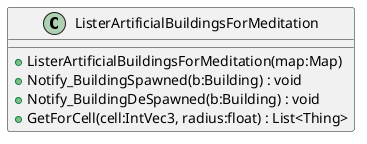 @startuml
class ListerArtificialBuildingsForMeditation {
    + ListerArtificialBuildingsForMeditation(map:Map)
    + Notify_BuildingSpawned(b:Building) : void
    + Notify_BuildingDeSpawned(b:Building) : void
    + GetForCell(cell:IntVec3, radius:float) : List<Thing>
}
@enduml
